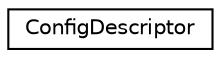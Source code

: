 digraph "Graphical Class Hierarchy"
{
  edge [fontname="Helvetica",fontsize="10",labelfontname="Helvetica",labelfontsize="10"];
  node [fontname="Helvetica",fontsize="10",shape=record];
  rankdir="LR";
  Node1 [label="ConfigDescriptor",height=0.2,width=0.4,color="black", fillcolor="white", style="filled",URL="$d4/d7a/structConfigDescriptor.html"];
}
